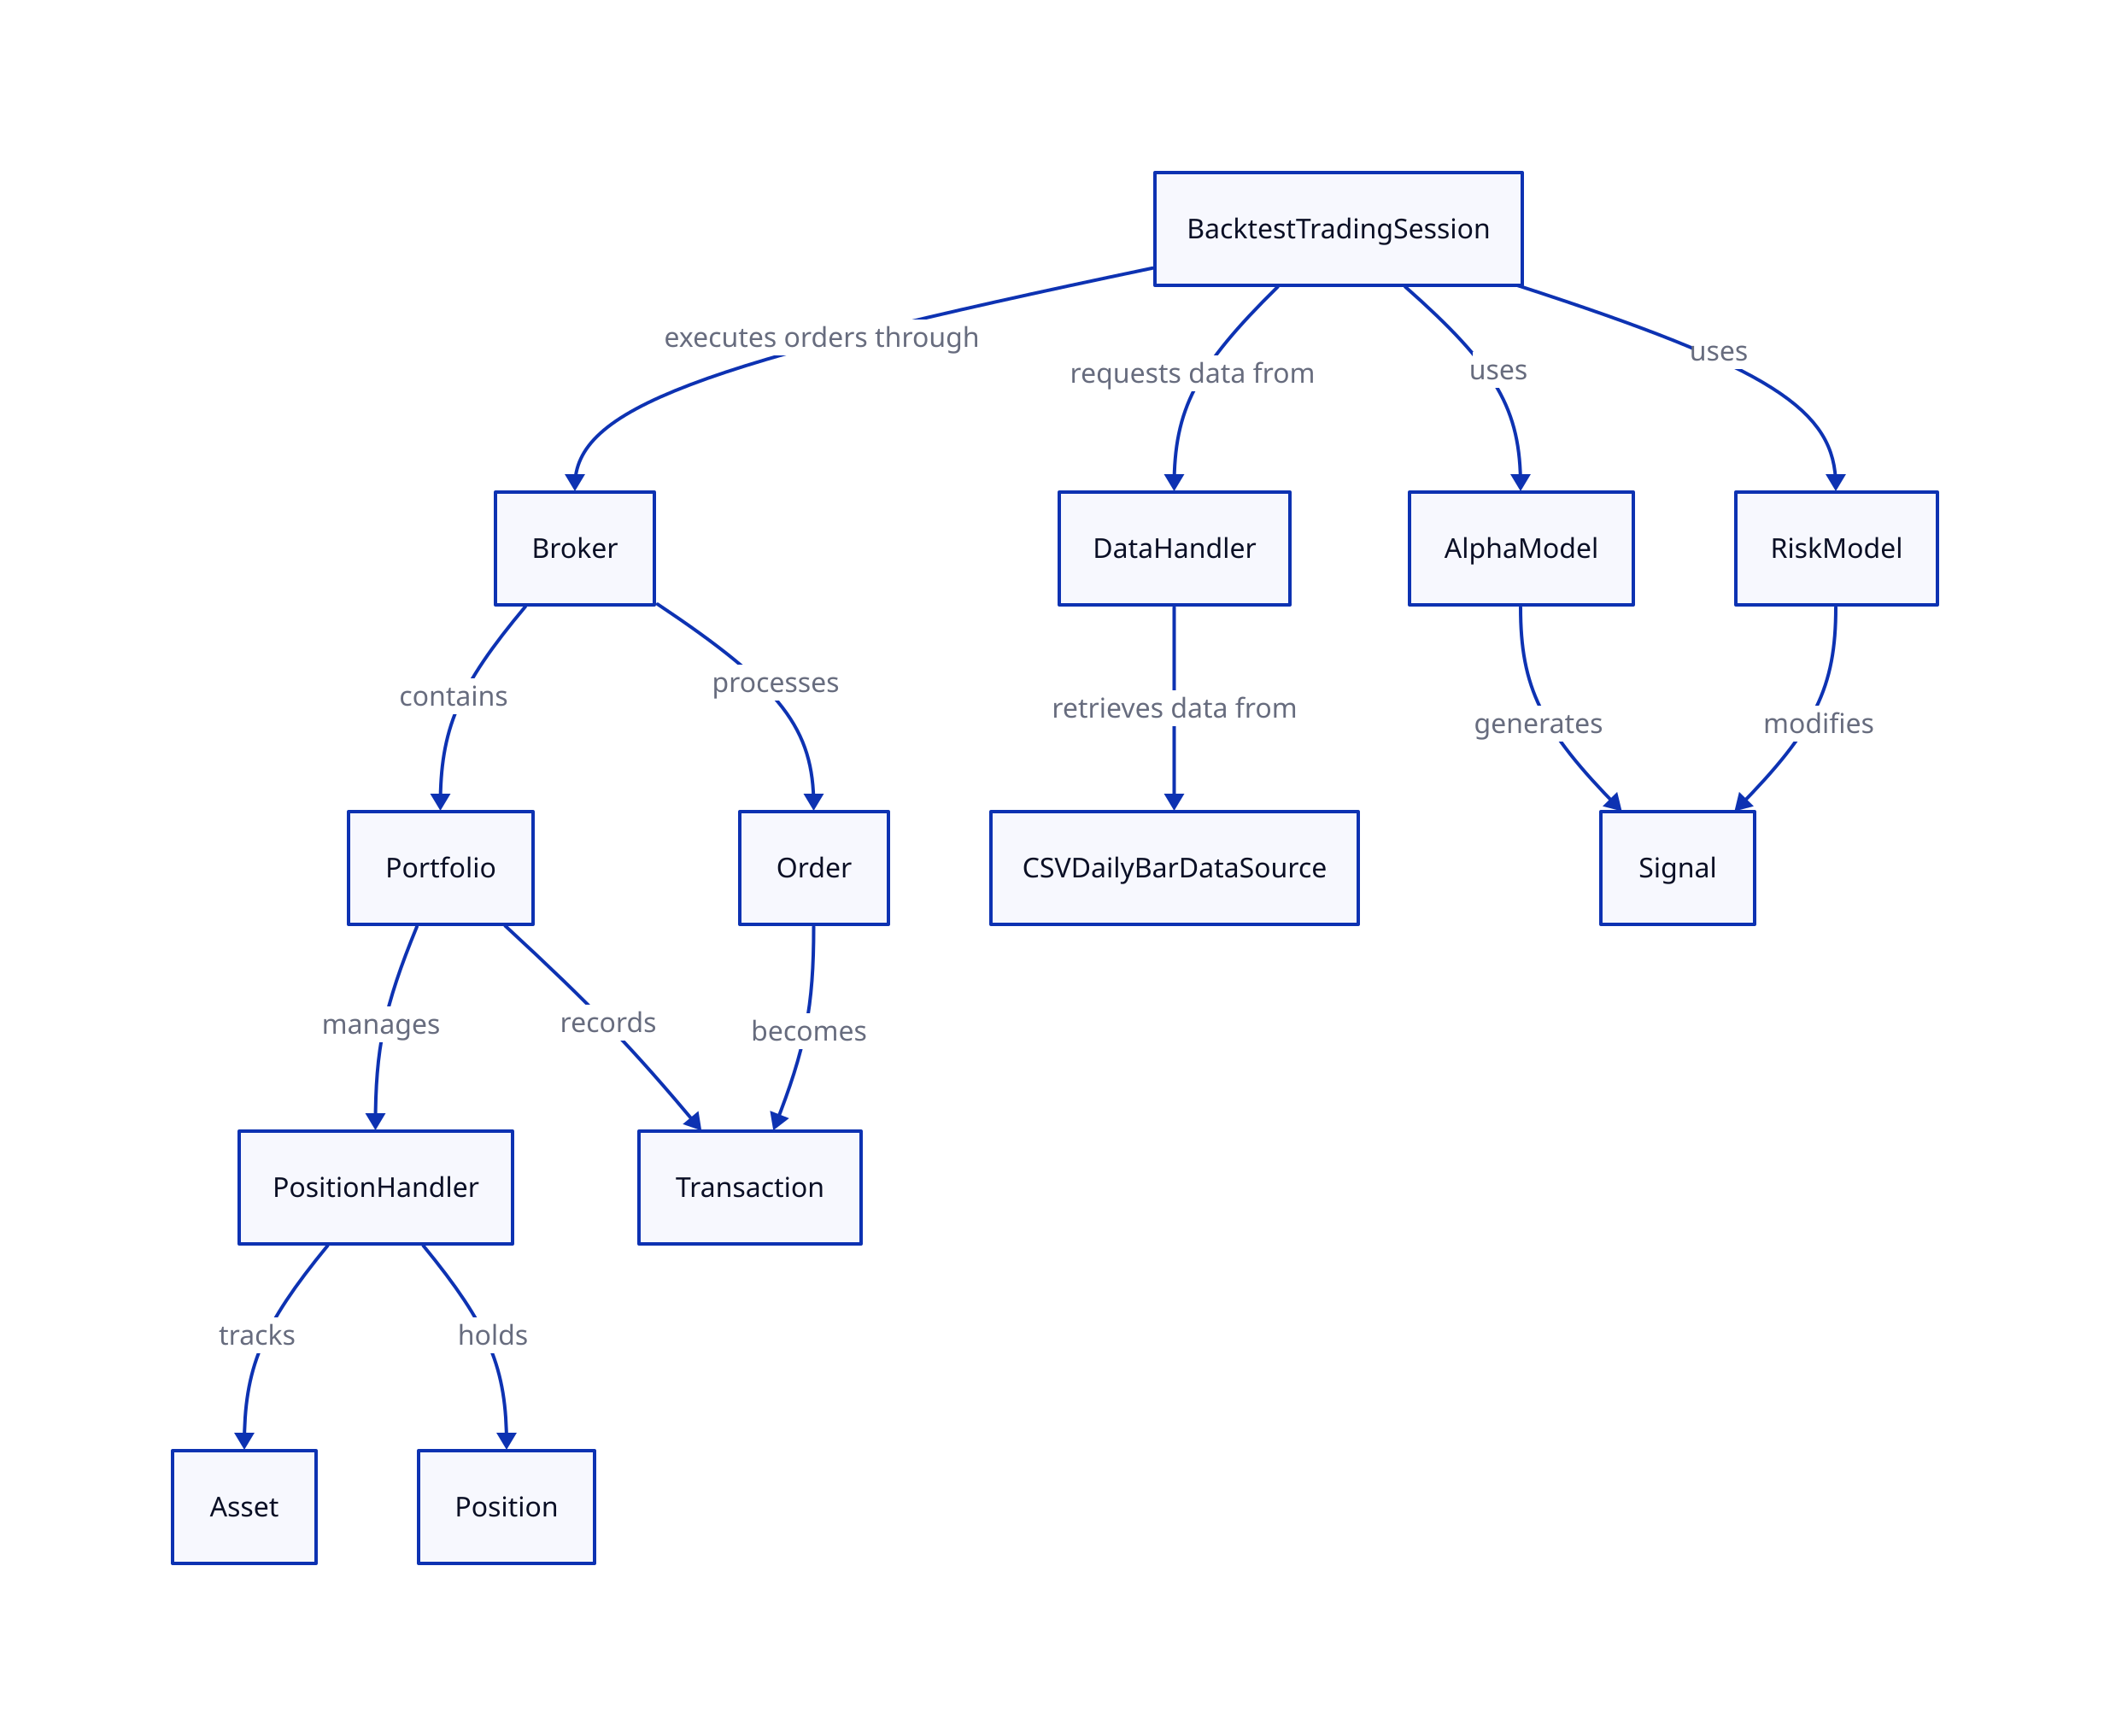 # https://d2lang.com/tour/text
BacktestTradingSession -> AlphaModel: {
  label: "uses"
}
BacktestTradingSession -> RiskModel: {
  label: "uses"
  style: "dashed"
  constraint: "false"
}
BacktestTradingSession -> Broker: {
  label: "executes orders through"
}
BacktestTradingSession -> DataHandler: {
  label: "requests data from"
}
Broker -> Portfolio: {
  label: "contains"
}
Broker -> Order: {
  label: "processes"
}

DataHandler -> CSVDailyBarDataSource: {
  label: "retrieves data from"
}

Portfolio -> PositionHandler: {
  label: "manages"
}
Portfolio -> Transaction: {
  label: "records"
}

PositionHandler -> Asset: {
  label: "tracks"
}
PositionHandler -> Position: {
  label: "holds"
}

Order -> Transaction: {
  label: "becomes"
  style: "dashed"
}

AlphaModel -> Signal: {
  label: "generates"
  style: "dashed"
}
RiskModel -> Signal: {
  label: "modifies"
  style: "dashed"
}

# Optional components
RiskModel: {
  #   style: "dashed"
}
Signal: {
  #   style: "dashed"
}

